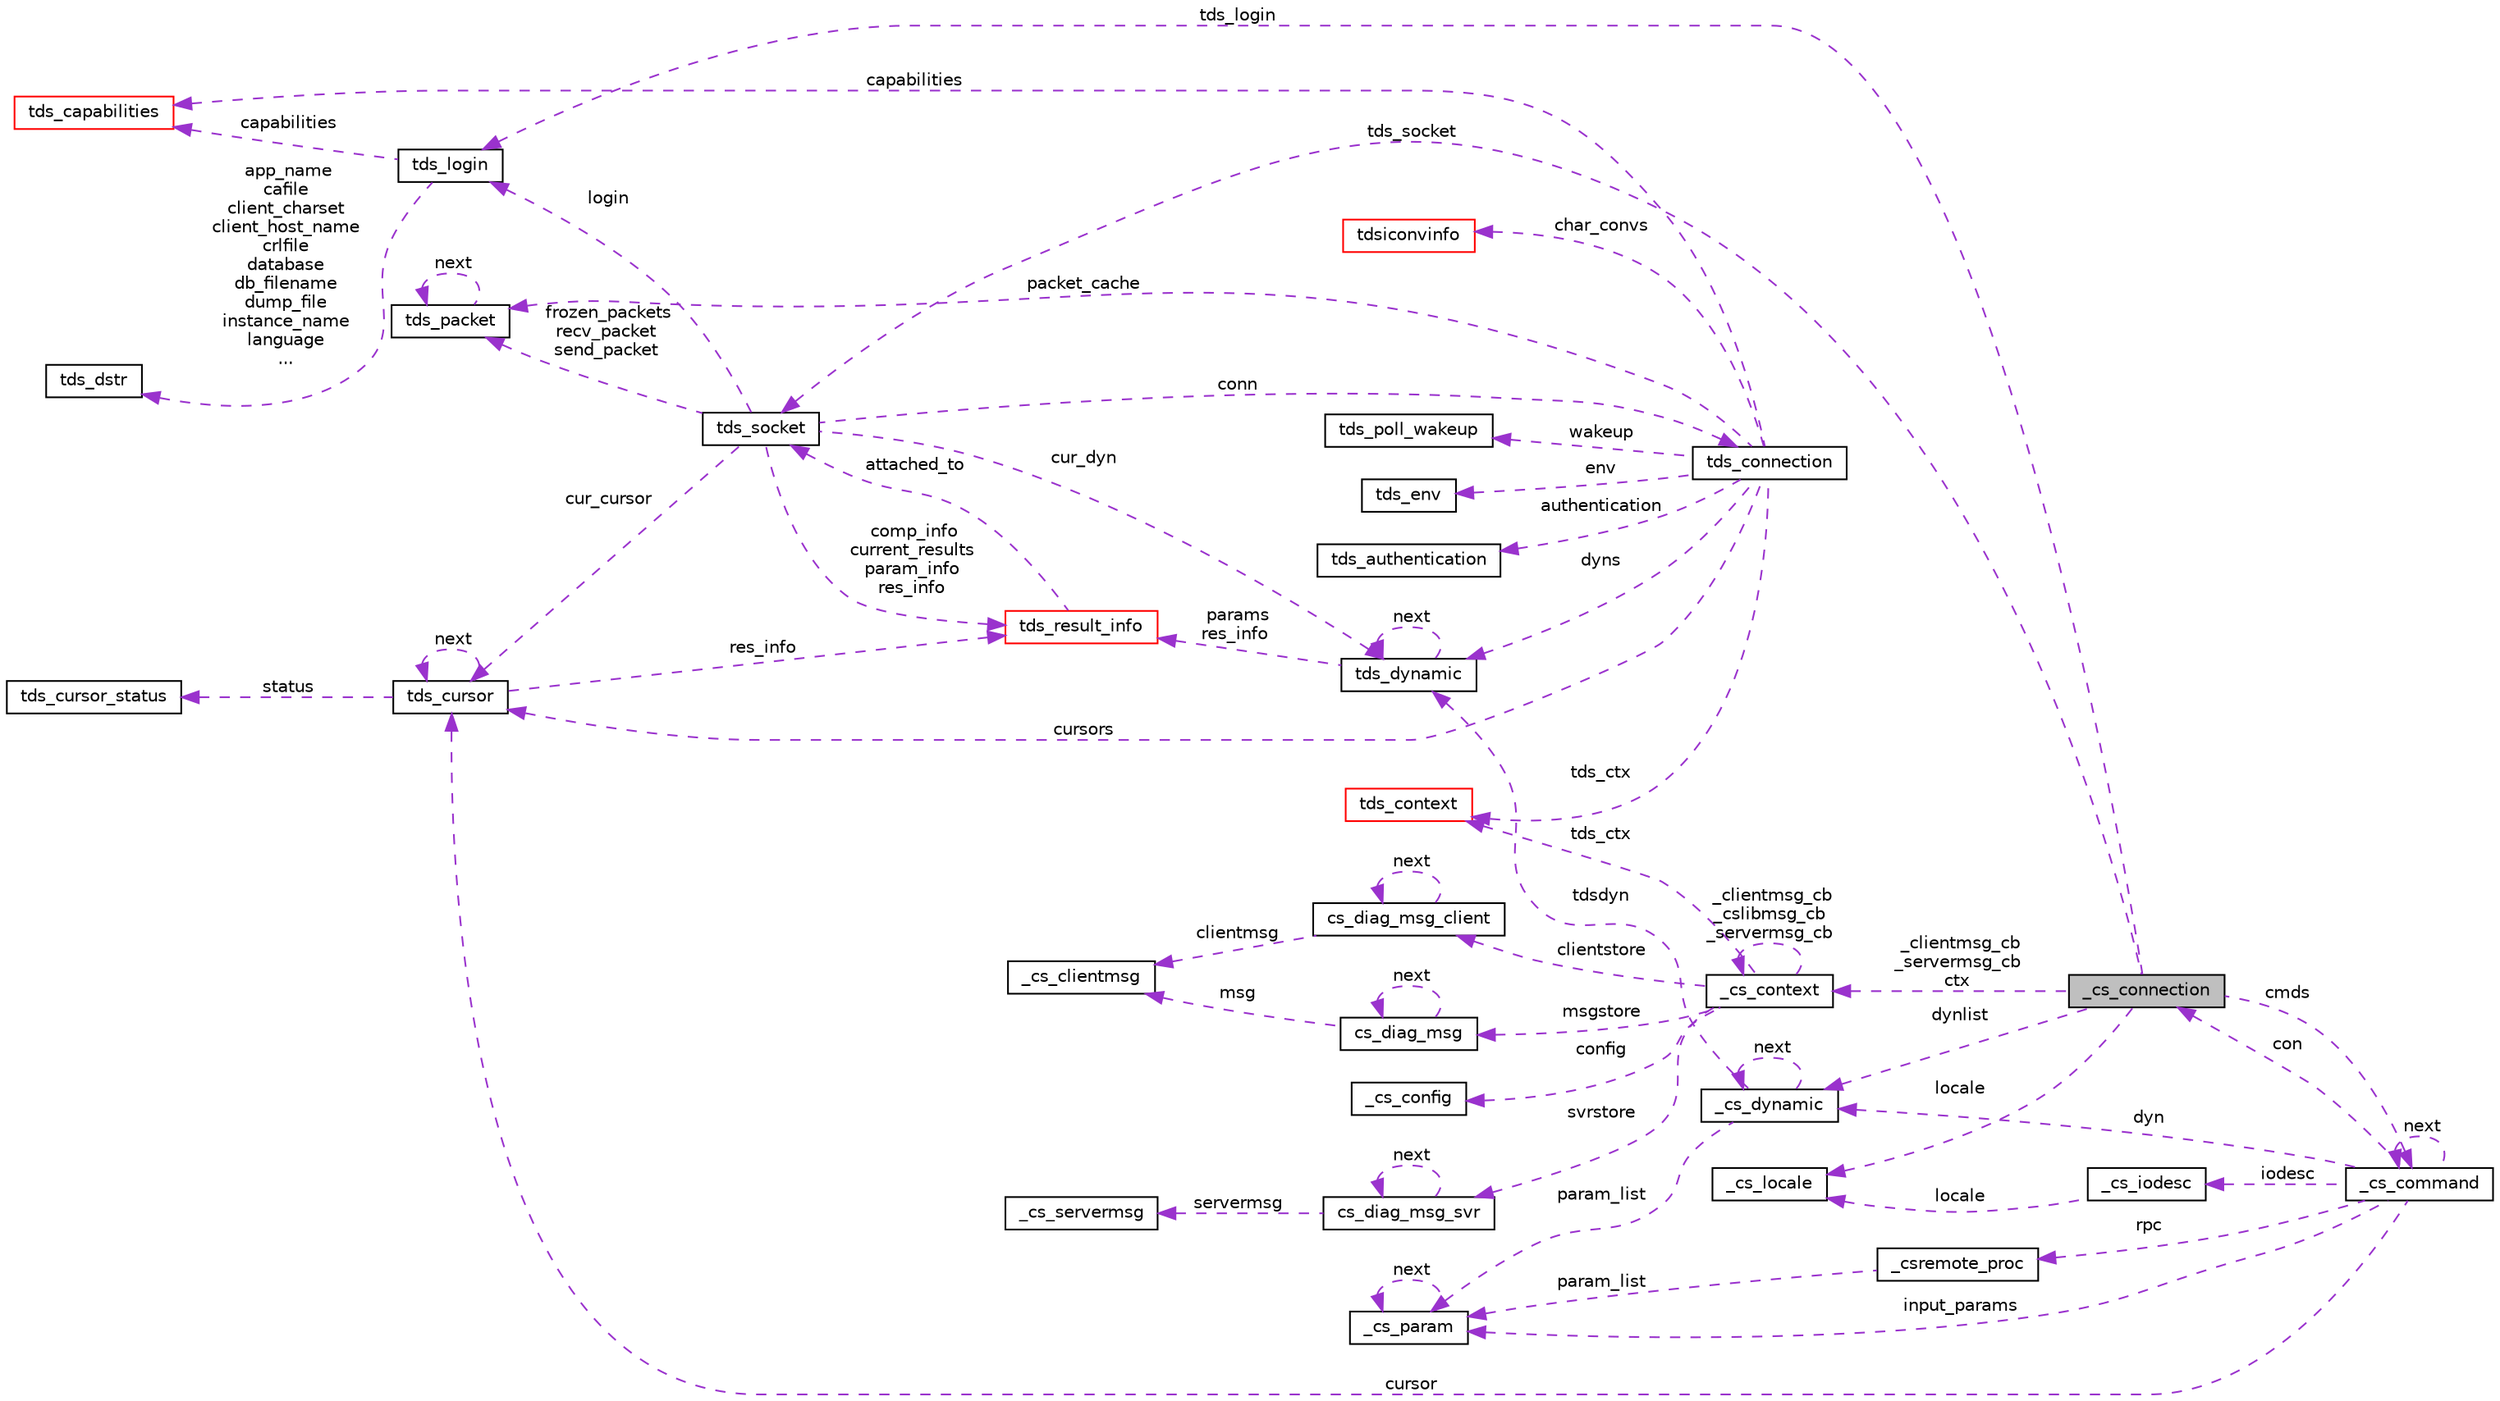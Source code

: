 digraph "_cs_connection"
{
 // LATEX_PDF_SIZE
  edge [fontname="Helvetica",fontsize="10",labelfontname="Helvetica",labelfontsize="10"];
  node [fontname="Helvetica",fontsize="10",shape=record];
  rankdir="LR";
  Node1 [label="_cs_connection",height=0.2,width=0.4,color="black", fillcolor="grey75", style="filled", fontcolor="black",tooltip=" "];
  Node2 -> Node1 [dir="back",color="darkorchid3",fontsize="10",style="dashed",label=" locale" ,fontname="Helvetica"];
  Node2 [label="_cs_locale",height=0.2,width=0.4,color="black", fillcolor="white", style="filled",URL="$a00907.html",tooltip=" "];
  Node3 -> Node1 [dir="back",color="darkorchid3",fontsize="10",style="dashed",label=" tds_socket" ,fontname="Helvetica"];
  Node3 [label="tds_socket",height=0.2,width=0.4,color="black", fillcolor="white", style="filled",URL="$a01235.html",tooltip="Information for a server connection."];
  Node4 -> Node3 [dir="back",color="darkorchid3",fontsize="10",style="dashed",label=" login" ,fontname="Helvetica"];
  Node4 [label="tds_login",height=0.2,width=0.4,color="black", fillcolor="white", style="filled",URL="$a01143.html",tooltip=" "];
  Node5 -> Node4 [dir="back",color="darkorchid3",fontsize="10",style="dashed",label=" capabilities" ,fontname="Helvetica"];
  Node5 [label="tds_capabilities",height=0.2,width=0.4,color="red", fillcolor="white", style="filled",URL="$a01139.html",tooltip=" "];
  Node7 -> Node4 [dir="back",color="darkorchid3",fontsize="10",style="dashed",label=" app_name\ncafile\nclient_charset\nclient_host_name\ncrlfile\ndatabase\ndb_filename\ndump_file\ninstance_name\nlanguage\n..." ,fontname="Helvetica"];
  Node7 [label="tds_dstr",height=0.2,width=0.4,color="black", fillcolor="white", style="filled",URL="$a01283.html",tooltip="Structure to hold a string."];
  Node8 -> Node3 [dir="back",color="darkorchid3",fontsize="10",style="dashed",label=" frozen_packets\nrecv_packet\nsend_packet" ,fontname="Helvetica"];
  Node8 [label="tds_packet",height=0.2,width=0.4,color="black", fillcolor="white", style="filled",URL="$a01223.html",tooltip=" "];
  Node8 -> Node8 [dir="back",color="darkorchid3",fontsize="10",style="dashed",label=" next" ,fontname="Helvetica"];
  Node9 -> Node3 [dir="back",color="darkorchid3",fontsize="10",style="dashed",label=" cur_dyn" ,fontname="Helvetica"];
  Node9 [label="tds_dynamic",height=0.2,width=0.4,color="black", fillcolor="white", style="filled",URL="$a01207.html",tooltip="Holds information for a dynamic (also called prepared) query."];
  Node9 -> Node9 [dir="back",color="darkorchid3",fontsize="10",style="dashed",label=" next" ,fontname="Helvetica"];
  Node10 -> Node9 [dir="back",color="darkorchid3",fontsize="10",style="dashed",label=" params\nres_info" ,fontname="Helvetica"];
  Node10 [label="tds_result_info",height=0.2,width=0.4,color="red", fillcolor="white", style="filled",URL="$a01183.html",tooltip="Hold information for any results."];
  Node3 -> Node10 [dir="back",color="darkorchid3",fontsize="10",style="dashed",label=" attached_to" ,fontname="Helvetica"];
  Node10 -> Node3 [dir="back",color="darkorchid3",fontsize="10",style="dashed",label=" comp_info\ncurrent_results\nparam_info\nres_info" ,fontname="Helvetica"];
  Node18 -> Node3 [dir="back",color="darkorchid3",fontsize="10",style="dashed",label=" cur_cursor" ,fontname="Helvetica"];
  Node18 [label="tds_cursor",height=0.2,width=0.4,color="black", fillcolor="white", style="filled",URL="$a01199.html",tooltip="Holds informations about a cursor."];
  Node19 -> Node18 [dir="back",color="darkorchid3",fontsize="10",style="dashed",label=" status" ,fontname="Helvetica"];
  Node19 [label="tds_cursor_status",height=0.2,width=0.4,color="black", fillcolor="white", style="filled",URL="$a01195.html",tooltip=" "];
  Node10 -> Node18 [dir="back",color="darkorchid3",fontsize="10",style="dashed",label=" res_info" ,fontname="Helvetica"];
  Node18 -> Node18 [dir="back",color="darkorchid3",fontsize="10",style="dashed",label=" next" ,fontname="Helvetica"];
  Node20 -> Node3 [dir="back",color="darkorchid3",fontsize="10",style="dashed",label=" conn" ,fontname="Helvetica"];
  Node20 [label="tds_connection",height=0.2,width=0.4,color="black", fillcolor="white", style="filled",URL="$a01231.html",tooltip=" "];
  Node5 -> Node20 [dir="back",color="darkorchid3",fontsize="10",style="dashed",label=" capabilities" ,fontname="Helvetica"];
  Node21 -> Node20 [dir="back",color="darkorchid3",fontsize="10",style="dashed",label=" wakeup" ,fontname="Helvetica"];
  Node21 [label="tds_poll_wakeup",height=0.2,width=0.4,color="black", fillcolor="white", style="filled",URL="$a01227.html",tooltip=" "];
  Node22 -> Node20 [dir="back",color="darkorchid3",fontsize="10",style="dashed",label=" env" ,fontname="Helvetica"];
  Node22 [label="tds_env",height=0.2,width=0.4,color="black", fillcolor="white", style="filled",URL="$a01203.html",tooltip="Current environment as reported by the server."];
  Node23 -> Node20 [dir="back",color="darkorchid3",fontsize="10",style="dashed",label=" tds_ctx" ,fontname="Helvetica"];
  Node23 [label="tds_context",height=0.2,width=0.4,color="red", fillcolor="white", style="filled",URL="$a01215.html",tooltip=" "];
  Node25 -> Node20 [dir="back",color="darkorchid3",fontsize="10",style="dashed",label=" authentication" ,fontname="Helvetica"];
  Node25 [label="tds_authentication",height=0.2,width=0.4,color="black", fillcolor="white", style="filled",URL="$a01219.html",tooltip=" "];
  Node8 -> Node20 [dir="back",color="darkorchid3",fontsize="10",style="dashed",label=" packet_cache" ,fontname="Helvetica"];
  Node9 -> Node20 [dir="back",color="darkorchid3",fontsize="10",style="dashed",label=" dyns" ,fontname="Helvetica"];
  Node12 -> Node20 [dir="back",color="darkorchid3",fontsize="10",style="dashed",label=" char_convs" ,fontname="Helvetica"];
  Node12 [label="tdsiconvinfo",height=0.2,width=0.4,color="red", fillcolor="white", style="filled",URL="$a00983.html",tooltip=" "];
  Node18 -> Node20 [dir="back",color="darkorchid3",fontsize="10",style="dashed",label=" cursors" ,fontname="Helvetica"];
  Node4 -> Node1 [dir="back",color="darkorchid3",fontsize="10",style="dashed",label=" tds_login" ,fontname="Helvetica"];
  Node26 -> Node1 [dir="back",color="darkorchid3",fontsize="10",style="dashed",label=" cmds" ,fontname="Helvetica"];
  Node26 [label="_cs_command",height=0.2,width=0.4,color="black", fillcolor="white", style="filled",URL="$a00899.html",tooltip=" "];
  Node27 -> Node26 [dir="back",color="darkorchid3",fontsize="10",style="dashed",label=" iodesc" ,fontname="Helvetica"];
  Node27 [label="_cs_iodesc",height=0.2,width=0.4,color="black", fillcolor="white", style="filled",URL="$a00823.html",tooltip=" "];
  Node2 -> Node27 [dir="back",color="darkorchid3",fontsize="10",style="dashed",label=" locale" ,fontname="Helvetica"];
  Node26 -> Node26 [dir="back",color="darkorchid3",fontsize="10",style="dashed",label=" next" ,fontname="Helvetica"];
  Node28 -> Node26 [dir="back",color="darkorchid3",fontsize="10",style="dashed",label=" input_params" ,fontname="Helvetica"];
  Node28 [label="_cs_param",height=0.2,width=0.4,color="black", fillcolor="white", style="filled",URL="$a00887.html",tooltip=" "];
  Node28 -> Node28 [dir="back",color="darkorchid3",fontsize="10",style="dashed",label=" next" ,fontname="Helvetica"];
  Node29 -> Node26 [dir="back",color="darkorchid3",fontsize="10",style="dashed",label=" dyn" ,fontname="Helvetica"];
  Node29 [label="_cs_dynamic",height=0.2,width=0.4,color="black", fillcolor="white", style="filled",URL="$a00895.html",tooltip=" "];
  Node9 -> Node29 [dir="back",color="darkorchid3",fontsize="10",style="dashed",label=" tdsdyn" ,fontname="Helvetica"];
  Node28 -> Node29 [dir="back",color="darkorchid3",fontsize="10",style="dashed",label=" param_list" ,fontname="Helvetica"];
  Node29 -> Node29 [dir="back",color="darkorchid3",fontsize="10",style="dashed",label=" next" ,fontname="Helvetica"];
  Node18 -> Node26 [dir="back",color="darkorchid3",fontsize="10",style="dashed",label=" cursor" ,fontname="Helvetica"];
  Node1 -> Node26 [dir="back",color="darkorchid3",fontsize="10",style="dashed",label=" con" ,fontname="Helvetica"];
  Node30 -> Node26 [dir="back",color="darkorchid3",fontsize="10",style="dashed",label=" rpc" ,fontname="Helvetica"];
  Node30 [label="_csremote_proc",height=0.2,width=0.4,color="black", fillcolor="white", style="filled",URL="$a00891.html",tooltip=" "];
  Node28 -> Node30 [dir="back",color="darkorchid3",fontsize="10",style="dashed",label=" param_list" ,fontname="Helvetica"];
  Node31 -> Node1 [dir="back",color="darkorchid3",fontsize="10",style="dashed",label=" _clientmsg_cb\n_servermsg_cb\nctx" ,fontname="Helvetica"];
  Node31 [label="_cs_context",height=0.2,width=0.4,color="black", fillcolor="white", style="filled",URL="$a00875.html",tooltip=" "];
  Node32 -> Node31 [dir="back",color="darkorchid3",fontsize="10",style="dashed",label=" clientstore" ,fontname="Helvetica"];
  Node32 [label="cs_diag_msg_client",height=0.2,width=0.4,color="black", fillcolor="white", style="filled",URL="$a00863.html",tooltip=" "];
  Node32 -> Node32 [dir="back",color="darkorchid3",fontsize="10",style="dashed",label=" next" ,fontname="Helvetica"];
  Node33 -> Node32 [dir="back",color="darkorchid3",fontsize="10",style="dashed",label=" clientmsg" ,fontname="Helvetica"];
  Node33 [label="_cs_clientmsg",height=0.2,width=0.4,color="black", fillcolor="white", style="filled",URL="$a00851.html",tooltip=" "];
  Node23 -> Node31 [dir="back",color="darkorchid3",fontsize="10",style="dashed",label=" tds_ctx" ,fontname="Helvetica"];
  Node34 -> Node31 [dir="back",color="darkorchid3",fontsize="10",style="dashed",label=" config" ,fontname="Helvetica"];
  Node34 [label="_cs_config",height=0.2,width=0.4,color="black", fillcolor="white", style="filled",URL="$a00859.html",tooltip=" "];
  Node31 -> Node31 [dir="back",color="darkorchid3",fontsize="10",style="dashed",label=" _clientmsg_cb\n_cslibmsg_cb\n_servermsg_cb" ,fontname="Helvetica"];
  Node35 -> Node31 [dir="back",color="darkorchid3",fontsize="10",style="dashed",label=" svrstore" ,fontname="Helvetica"];
  Node35 [label="cs_diag_msg_svr",height=0.2,width=0.4,color="black", fillcolor="white", style="filled",URL="$a00867.html",tooltip=" "];
  Node35 -> Node35 [dir="back",color="darkorchid3",fontsize="10",style="dashed",label=" next" ,fontname="Helvetica"];
  Node36 -> Node35 [dir="back",color="darkorchid3",fontsize="10",style="dashed",label=" servermsg" ,fontname="Helvetica"];
  Node36 [label="_cs_servermsg",height=0.2,width=0.4,color="black", fillcolor="white", style="filled",URL="$a00855.html",tooltip=" "];
  Node37 -> Node31 [dir="back",color="darkorchid3",fontsize="10",style="dashed",label=" msgstore" ,fontname="Helvetica"];
  Node37 [label="cs_diag_msg",height=0.2,width=0.4,color="black", fillcolor="white", style="filled",URL="$a00871.html",tooltip=" "];
  Node33 -> Node37 [dir="back",color="darkorchid3",fontsize="10",style="dashed",label=" msg" ,fontname="Helvetica"];
  Node37 -> Node37 [dir="back",color="darkorchid3",fontsize="10",style="dashed",label=" next" ,fontname="Helvetica"];
  Node29 -> Node1 [dir="back",color="darkorchid3",fontsize="10",style="dashed",label=" dynlist" ,fontname="Helvetica"];
}
